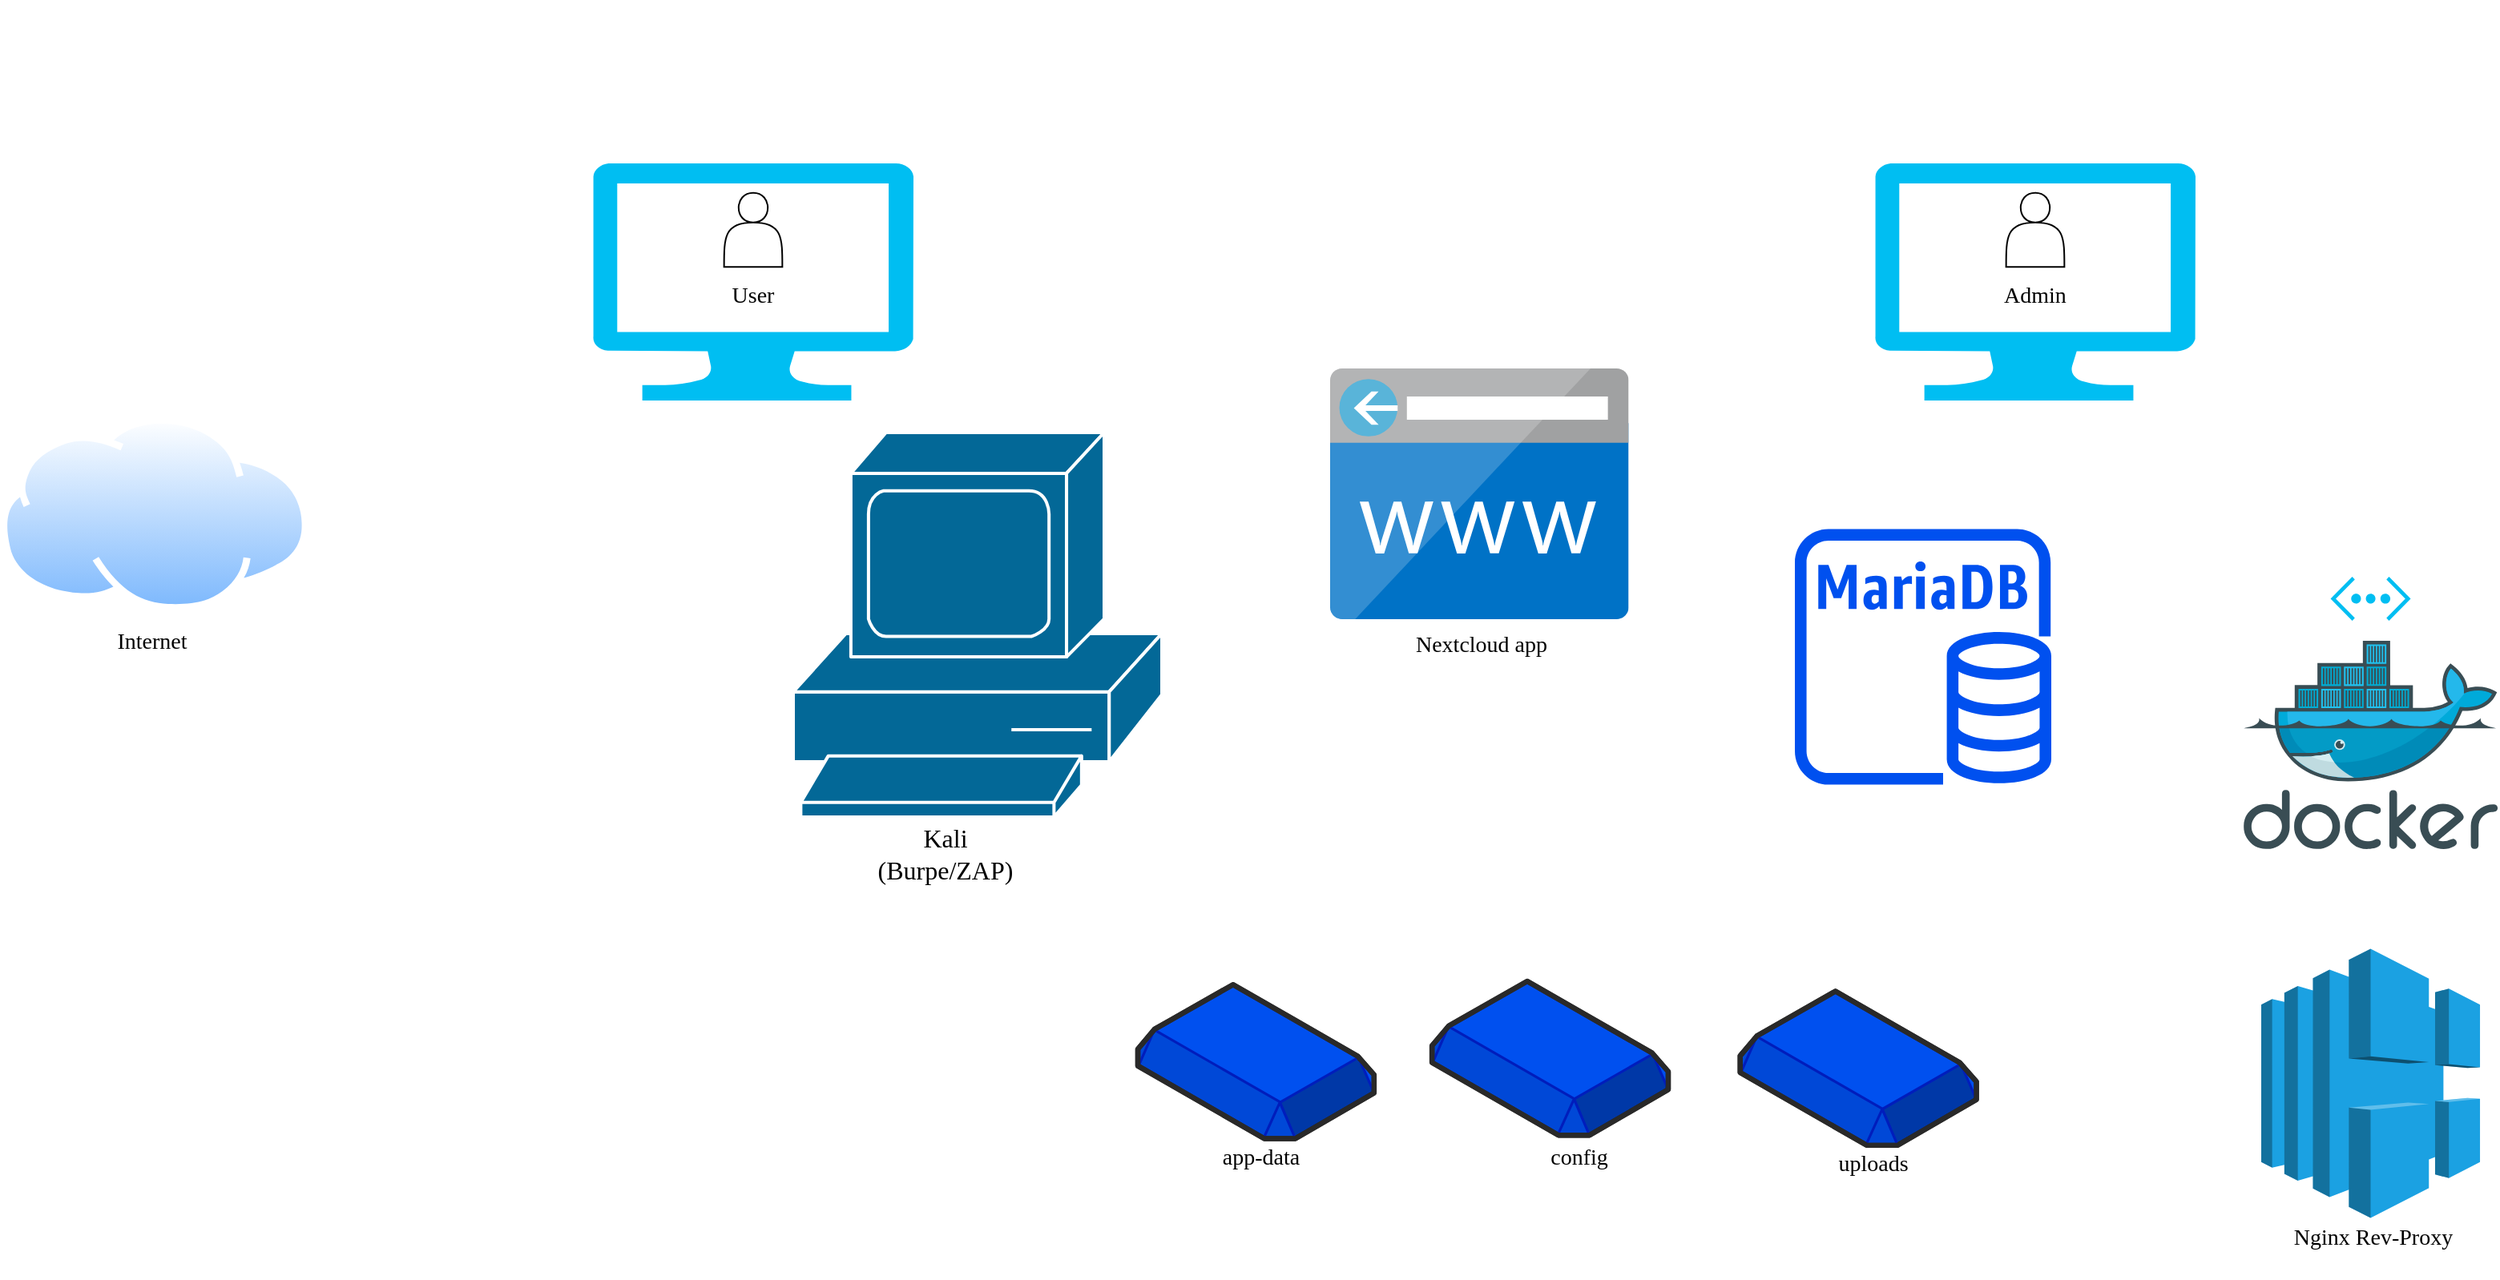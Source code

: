 <mxfile version="28.2.7">
  <diagram name="Page-1" id="KGAV3yRDnGRSm5ms9nAh">
    <mxGraphModel dx="3664" dy="1137" grid="1" gridSize="10" guides="1" tooltips="1" connect="1" arrows="1" fold="1" page="1" pageScale="1" pageWidth="850" pageHeight="1100" math="0" shadow="0">
      <root>
        <mxCell id="0" />
        <mxCell id="1" parent="0" />
        <mxCell id="a19_c-hU44nwaNDx6dK8-7" value="" style="group" vertex="1" connectable="0" parent="1">
          <mxGeometry x="-550" y="80" width="220" height="250" as="geometry" />
        </mxCell>
        <mxCell id="a19_c-hU44nwaNDx6dK8-5" value="" style="verticalLabelPosition=bottom;html=1;verticalAlign=top;align=center;strokeColor=none;fillColor=#00BEF2;shape=mxgraph.azure.computer;pointerEvents=1;movable=1;resizable=1;rotatable=1;deletable=1;editable=1;locked=0;connectable=1;" vertex="1" parent="a19_c-hU44nwaNDx6dK8-7">
          <mxGeometry y="101.852" width="200" height="148.148" as="geometry" />
        </mxCell>
        <mxCell id="a19_c-hU44nwaNDx6dK8-6" value="" style="shape=image;html=1;verticalAlign=top;verticalLabelPosition=bottom;labelBackgroundColor=#ffffff;imageAspect=0;aspect=fixed;image=https://icons.diagrams.net/icon-cache1/Web_browsers-2003/Firefox-1122.png;movable=1;resizable=1;rotatable=1;deletable=1;editable=1;locked=0;connectable=1;" vertex="1" parent="a19_c-hU44nwaNDx6dK8-7">
          <mxGeometry x="63.636" y="9.259" width="72.727" height="72.727" as="geometry" />
        </mxCell>
        <mxCell id="a19_c-hU44nwaNDx6dK8-9" value="" style="shape=actor;whiteSpace=wrap;html=1;fillStyle=solid;fillColor=light-dark(#FFFFFF,#3B82F6);" vertex="1" parent="a19_c-hU44nwaNDx6dK8-7">
          <mxGeometry x="81.818" y="120.37" width="36.364" height="46.296" as="geometry" />
        </mxCell>
        <mxCell id="a19_c-hU44nwaNDx6dK8-11" value="&lt;font style=&quot;font-size: 14px;&quot; face=&quot;Georgia&quot;&gt;User&lt;/font&gt;" style="text;html=1;whiteSpace=wrap;strokeColor=none;fillColor=none;align=center;verticalAlign=middle;rounded=0;" vertex="1" parent="a19_c-hU44nwaNDx6dK8-7">
          <mxGeometry x="60" y="170" width="80" height="30" as="geometry" />
        </mxCell>
        <mxCell id="a19_c-hU44nwaNDx6dK8-18" value="" style="group" vertex="1" connectable="0" parent="1">
          <mxGeometry x="250" y="80" width="220" height="250" as="geometry" />
        </mxCell>
        <mxCell id="a19_c-hU44nwaNDx6dK8-19" value="" style="verticalLabelPosition=bottom;html=1;verticalAlign=top;align=center;strokeColor=none;fillColor=#00BEF2;shape=mxgraph.azure.computer;pointerEvents=1;movable=1;resizable=1;rotatable=1;deletable=1;editable=1;locked=0;connectable=1;" vertex="1" parent="a19_c-hU44nwaNDx6dK8-18">
          <mxGeometry y="101.852" width="200" height="148.148" as="geometry" />
        </mxCell>
        <mxCell id="a19_c-hU44nwaNDx6dK8-20" value="" style="shape=image;html=1;verticalAlign=top;verticalLabelPosition=bottom;labelBackgroundColor=#ffffff;imageAspect=0;aspect=fixed;image=https://icons.diagrams.net/icon-cache1/Web_browsers-2003/Firefox-1122.png;movable=1;resizable=1;rotatable=1;deletable=1;editable=1;locked=0;connectable=1;" vertex="1" parent="a19_c-hU44nwaNDx6dK8-18">
          <mxGeometry x="63.636" y="9.259" width="72.727" height="72.727" as="geometry" />
        </mxCell>
        <mxCell id="a19_c-hU44nwaNDx6dK8-21" value="" style="shape=actor;whiteSpace=wrap;html=1;fillStyle=solid;fillColor=light-dark(#FFFFFF,#3B82F6);" vertex="1" parent="a19_c-hU44nwaNDx6dK8-18">
          <mxGeometry x="81.818" y="120.37" width="36.364" height="46.296" as="geometry" />
        </mxCell>
        <mxCell id="a19_c-hU44nwaNDx6dK8-22" value="&lt;font style=&quot;font-size: 14px;&quot; face=&quot;Georgia&quot;&gt;Admin&lt;/font&gt;" style="text;html=1;whiteSpace=wrap;strokeColor=none;fillColor=none;align=center;verticalAlign=middle;rounded=0;" vertex="1" parent="a19_c-hU44nwaNDx6dK8-18">
          <mxGeometry x="60" y="170" width="80" height="30" as="geometry" />
        </mxCell>
        <mxCell id="a19_c-hU44nwaNDx6dK8-28" value="" style="group" vertex="1" connectable="0" parent="1">
          <mxGeometry x="-425" y="350" width="230" height="275" as="geometry" />
        </mxCell>
        <mxCell id="a19_c-hU44nwaNDx6dK8-23" value="" style="shape=mxgraph.cisco.computers_and_peripherals.pc;sketch=0;html=1;pointerEvents=1;dashed=0;fillColor=light-dark(#036897,#EF4444);strokeColor=#ffffff;strokeWidth=2;verticalLabelPosition=bottom;verticalAlign=top;align=center;outlineConnect=0;" vertex="1" parent="a19_c-hU44nwaNDx6dK8-28">
          <mxGeometry width="230" height="240" as="geometry" />
        </mxCell>
        <mxCell id="a19_c-hU44nwaNDx6dK8-26" value="" style="shape=image;html=1;verticalAlign=top;verticalLabelPosition=bottom;labelBackgroundColor=#ffffff;imageAspect=0;aspect=fixed;image=https://icons.diagrams.net/icon-cache1/Ionicons_Outline_Vol_2-2191/terminal-outline-1079.svg" vertex="1" parent="a19_c-hU44nwaNDx6dK8-28">
          <mxGeometry x="60" y="40" width="90" height="90" as="geometry" />
        </mxCell>
        <mxCell id="a19_c-hU44nwaNDx6dK8-27" value="&lt;font size=&quot;3&quot; face=&quot;Georgia&quot;&gt;Kali (Burpe/ZAP)&lt;/font&gt;" style="text;html=1;whiteSpace=wrap;strokeColor=none;fillColor=none;align=center;verticalAlign=middle;rounded=0;" vertex="1" parent="a19_c-hU44nwaNDx6dK8-28">
          <mxGeometry x="70" y="250" width="50" height="25" as="geometry" />
        </mxCell>
        <mxCell id="a19_c-hU44nwaNDx6dK8-33" value="" style="group" vertex="1" connectable="0" parent="1">
          <mxGeometry x="-90" y="310" width="190" height="190" as="geometry" />
        </mxCell>
        <mxCell id="a19_c-hU44nwaNDx6dK8-30" value="" style="image;sketch=0;aspect=fixed;html=1;points=[];align=center;fontSize=12;image=img/lib/mscae/CustomDomain.svg;" vertex="1" parent="a19_c-hU44nwaNDx6dK8-33">
          <mxGeometry width="186.267" height="156.471" as="geometry" />
        </mxCell>
        <mxCell id="a19_c-hU44nwaNDx6dK8-31" value="&lt;font style=&quot;font-size: 14px;&quot; face=&quot;Georgia&quot;&gt;Nextcloud app&lt;/font&gt;" style="text;html=1;whiteSpace=wrap;strokeColor=none;fillColor=none;align=center;verticalAlign=middle;rounded=0;" vertex="1" parent="a19_c-hU44nwaNDx6dK8-33">
          <mxGeometry x="32.297" y="156.471" width="125.405" height="33.529" as="geometry" />
        </mxCell>
        <mxCell id="a19_c-hU44nwaNDx6dK8-36" value="" style="sketch=0;outlineConnect=0;fontColor=#ffffff;fillColor=#0050ef;strokeColor=#001DBC;dashed=0;verticalLabelPosition=bottom;verticalAlign=top;align=center;html=1;fontSize=12;fontStyle=0;aspect=fixed;pointerEvents=1;shape=mxgraph.aws4.rds_mariadb_instance;" vertex="1" parent="1">
          <mxGeometry x="200" y="410" width="160" height="160" as="geometry" />
        </mxCell>
        <mxCell id="a19_c-hU44nwaNDx6dK8-40" value="" style="group" vertex="1" connectable="0" parent="1">
          <mxGeometry x="480" y="440" width="158.54" height="170" as="geometry" />
        </mxCell>
        <mxCell id="a19_c-hU44nwaNDx6dK8-37" value="" style="image;sketch=0;aspect=fixed;html=1;points=[];align=center;fontSize=12;image=img/lib/mscae/Docker.svg;" vertex="1" parent="a19_c-hU44nwaNDx6dK8-40">
          <mxGeometry y="40" width="158.54" height="130" as="geometry" />
        </mxCell>
        <mxCell id="a19_c-hU44nwaNDx6dK8-38" value="" style="verticalLabelPosition=bottom;html=1;verticalAlign=top;align=center;strokeColor=none;fillColor=#00BEF2;shape=mxgraph.azure.virtual_network;pointerEvents=1;" vertex="1" parent="a19_c-hU44nwaNDx6dK8-40">
          <mxGeometry x="54.27" width="50" height="27.5" as="geometry" />
        </mxCell>
        <mxCell id="a19_c-hU44nwaNDx6dK8-52" value="" style="group" vertex="1" connectable="0" parent="1">
          <mxGeometry x="-210" y="692.5" width="530" height="127.5" as="geometry" />
        </mxCell>
        <mxCell id="a19_c-hU44nwaNDx6dK8-49" value="" style="group" vertex="1" connectable="0" parent="a19_c-hU44nwaNDx6dK8-52">
          <mxGeometry x="375.868" y="6.27" width="154.132" height="121.23" as="geometry" />
        </mxCell>
        <mxCell id="a19_c-hU44nwaNDx6dK8-43" value="" style="verticalLabelPosition=bottom;html=1;verticalAlign=top;strokeWidth=1;align=center;outlineConnect=0;dashed=0;outlineConnect=0;shape=mxgraph.aws3d.ebs;fillColor=#0050ef;strokeColor=light-dark(#001DBC, #000000);aspect=fixed;strokeColor2=light-dark(#292929, #000000);fontColor=#ffffff;" vertex="1" parent="a19_c-hU44nwaNDx6dK8-49">
          <mxGeometry width="147.423" height="96.148" as="geometry" />
        </mxCell>
        <mxCell id="a19_c-hU44nwaNDx6dK8-48" value="&lt;font style=&quot;font-size: 14px;&quot; face=&quot;Georgia&quot;&gt;uploads&lt;/font&gt;" style="text;html=1;whiteSpace=wrap;strokeColor=none;fillColor=none;align=center;verticalAlign=middle;rounded=0;" vertex="1" parent="a19_c-hU44nwaNDx6dK8-49">
          <mxGeometry x="56.817" y="96.148" width="52.447" height="25.082" as="geometry" />
        </mxCell>
        <mxCell id="a19_c-hU44nwaNDx6dK8-50" value="" style="group" vertex="1" connectable="0" parent="a19_c-hU44nwaNDx6dK8-52">
          <mxGeometry x="183.563" width="154.132" height="125.41" as="geometry" />
        </mxCell>
        <mxCell id="a19_c-hU44nwaNDx6dK8-44" value="" style="verticalLabelPosition=bottom;html=1;verticalAlign=top;strokeWidth=1;align=center;outlineConnect=0;dashed=0;outlineConnect=0;shape=mxgraph.aws3d.ebs;fillColor=#0050ef;strokeColor=light-dark(#001DBC, #000000);aspect=fixed;strokeColor2=light-dark(#292929, #000000);fontColor=#ffffff;" vertex="1" parent="a19_c-hU44nwaNDx6dK8-50">
          <mxGeometry width="147.423" height="96.148" as="geometry" />
        </mxCell>
        <mxCell id="a19_c-hU44nwaNDx6dK8-46" value="&lt;font style=&quot;font-size: 14px;&quot; face=&quot;Georgia&quot;&gt;config&lt;/font&gt;" style="text;html=1;whiteSpace=wrap;strokeColor=none;fillColor=none;align=center;verticalAlign=middle;rounded=0;" vertex="1" parent="a19_c-hU44nwaNDx6dK8-50">
          <mxGeometry x="61.188" y="96.148" width="61.188" height="29.262" as="geometry" />
        </mxCell>
        <mxCell id="a19_c-hU44nwaNDx6dK8-51" value="" style="group" vertex="1" connectable="0" parent="a19_c-hU44nwaNDx6dK8-52">
          <mxGeometry y="2.09" width="154.132" height="121.23" as="geometry" />
        </mxCell>
        <mxCell id="a19_c-hU44nwaNDx6dK8-42" value="" style="verticalLabelPosition=bottom;html=1;verticalAlign=top;strokeWidth=1;align=center;outlineConnect=0;dashed=0;outlineConnect=0;shape=mxgraph.aws3d.ebs;fillColor=#0050ef;strokeColor=light-dark(#001DBC, #000000);aspect=fixed;strokeColor2=light-dark(#292929, #000000);fontColor=#ffffff;" vertex="1" parent="a19_c-hU44nwaNDx6dK8-51">
          <mxGeometry width="147.423" height="96.148" as="geometry" />
        </mxCell>
        <mxCell id="a19_c-hU44nwaNDx6dK8-45" value="&lt;font style=&quot;font-size: 14px;&quot; face=&quot;Georgia&quot;&gt;app-data&lt;/font&gt;" style="text;html=1;whiteSpace=wrap;strokeColor=none;fillColor=none;align=center;verticalAlign=middle;rounded=0;" vertex="1" parent="a19_c-hU44nwaNDx6dK8-51">
          <mxGeometry x="50.847" y="96.148" width="52.447" height="25.082" as="geometry" />
        </mxCell>
        <mxCell id="a19_c-hU44nwaNDx6dK8-57" value="" style="group" vertex="1" connectable="0" parent="1">
          <mxGeometry x="491.02" y="672.25" width="136.5" height="205.75" as="geometry" />
        </mxCell>
        <mxCell id="a19_c-hU44nwaNDx6dK8-53" value="" style="outlineConnect=0;dashed=0;verticalLabelPosition=bottom;verticalAlign=top;align=center;html=1;shape=mxgraph.aws3.elastic_load_balancing;fillColor=#1ba1e2;fontColor=#ffffff;strokeColor=#006EAF;" vertex="1" parent="a19_c-hU44nwaNDx6dK8-57">
          <mxGeometry width="136.5" height="168" as="geometry" />
        </mxCell>
        <mxCell id="a19_c-hU44nwaNDx6dK8-55" value="&lt;font style=&quot;font-size: 14px;&quot; face=&quot;Georgia&quot;&gt;Nginx Rev-Proxy&lt;/font&gt;" style="text;html=1;whiteSpace=wrap;strokeColor=none;fillColor=none;align=center;verticalAlign=middle;rounded=0;" vertex="1" parent="a19_c-hU44nwaNDx6dK8-57">
          <mxGeometry x="10" y="155.75" width="120" height="50" as="geometry" />
        </mxCell>
        <mxCell id="a19_c-hU44nwaNDx6dK8-60" value="" style="group" vertex="1" connectable="0" parent="1">
          <mxGeometry x="-920" y="340" width="192.86" height="160" as="geometry" />
        </mxCell>
        <mxCell id="a19_c-hU44nwaNDx6dK8-58" value="" style="image;aspect=fixed;perimeter=ellipsePerimeter;html=1;align=center;shadow=0;spacingTop=3;image=img/lib/active_directory/internet_cloud.svg;imageBorder=none;imageBackground=default;" vertex="1" parent="a19_c-hU44nwaNDx6dK8-60">
          <mxGeometry width="192.86" height="121.5" as="geometry" />
        </mxCell>
        <mxCell id="a19_c-hU44nwaNDx6dK8-59" value="&lt;font style=&quot;font-size: 14px;&quot; face=&quot;Georgia&quot;&gt;Internet&lt;/font&gt;" style="text;html=1;whiteSpace=wrap;strokeColor=none;fillColor=none;align=center;verticalAlign=middle;rounded=0;" vertex="1" parent="a19_c-hU44nwaNDx6dK8-60">
          <mxGeometry x="60" y="121.5" width="70" height="38.5" as="geometry" />
        </mxCell>
      </root>
    </mxGraphModel>
  </diagram>
</mxfile>
